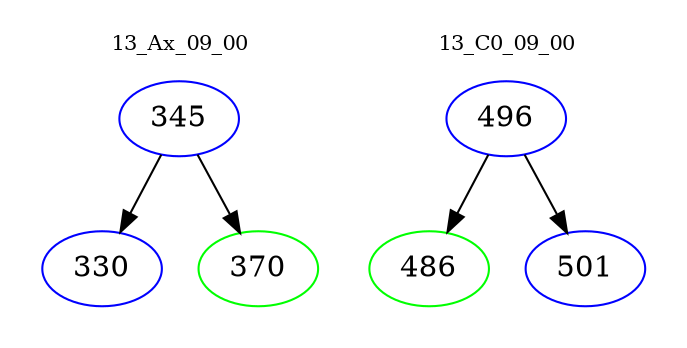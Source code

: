 digraph{
subgraph cluster_0 {
color = white
label = "13_Ax_09_00";
fontsize=10;
T0_345 [label="345", color="blue"]
T0_345 -> T0_330 [color="black"]
T0_330 [label="330", color="blue"]
T0_345 -> T0_370 [color="black"]
T0_370 [label="370", color="green"]
}
subgraph cluster_1 {
color = white
label = "13_C0_09_00";
fontsize=10;
T1_496 [label="496", color="blue"]
T1_496 -> T1_486 [color="black"]
T1_486 [label="486", color="green"]
T1_496 -> T1_501 [color="black"]
T1_501 [label="501", color="blue"]
}
}
